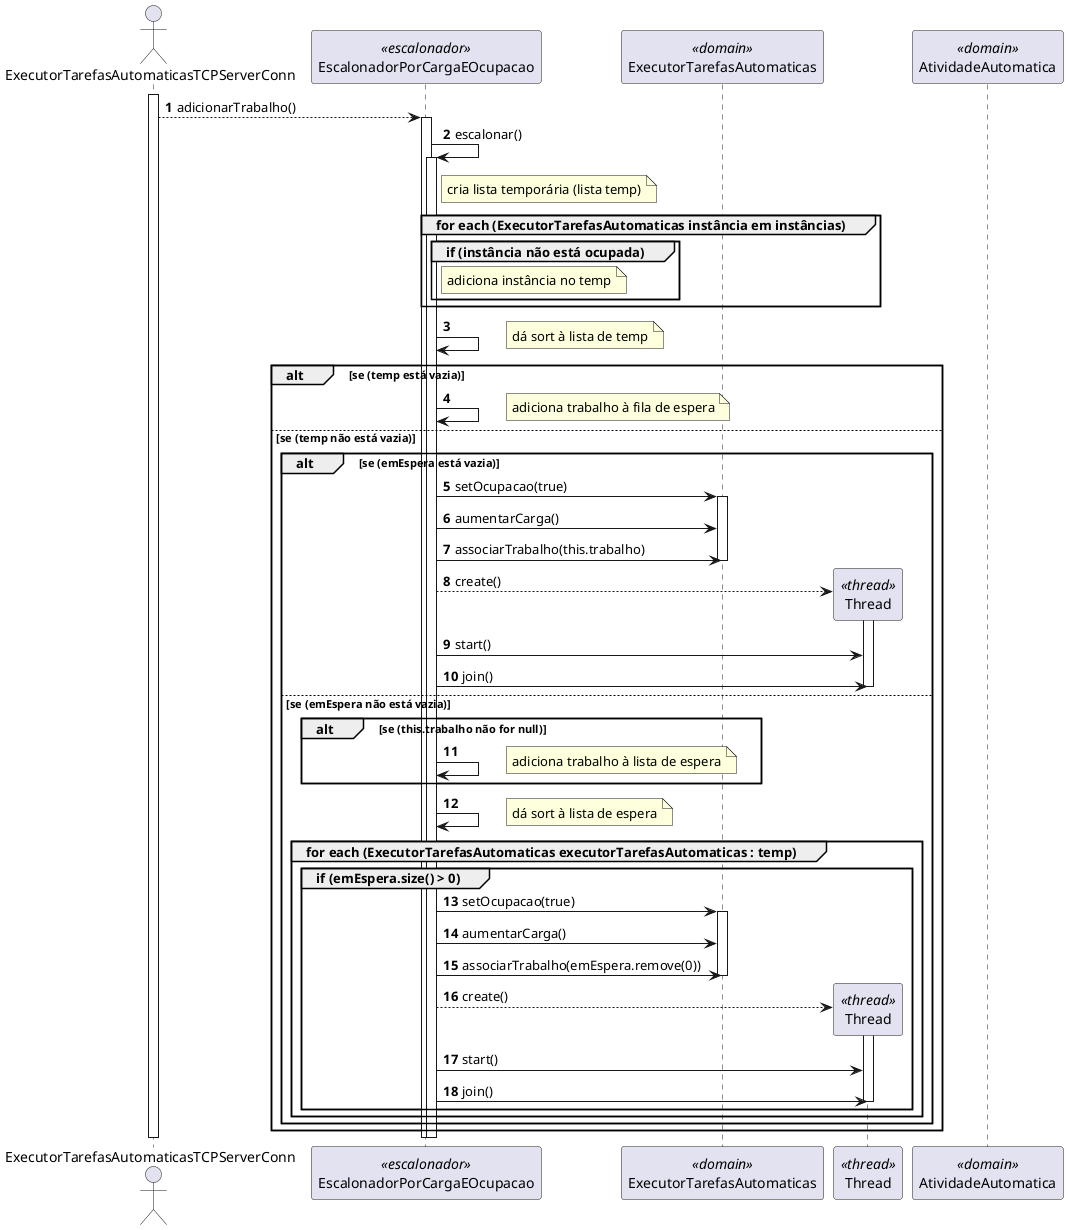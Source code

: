 @startuml
'http://plantuml.com/skinparam.html
skinparam shadowing false
autonumber

actor "ExecutorTarefasAutomaticasTCPServerConn" as TCP
participant EscalonadorPorCargaEOcupacao as ESC <<escalonador>>
participant ExecutorTarefasAutomaticas as EXEC <<domain>>
participant Thread as THR <<thread>>
participant AtividadeAutomatica as AA <<domain>>

activate TCP
TCP --> ESC : adicionarTrabalho()
activate ESC

ESC -> ESC: escalonar()
activate ESC

note right of ESC: cria lista temporária (lista temp)
group for each (ExecutorTarefasAutomaticas instância em instâncias)
group if (instância não está ocupada)
note right of ESC: adiciona instância no temp
end
end

ESC -> ESC
note right: dá sort à lista de temp

alt se (temp está vazia)
ESC -> ESC
note right: adiciona trabalho à fila de espera

else se (temp não está vazia)
alt se (emEspera está vazia)
ESC -> EXEC : setOcupacao(true)
activate EXEC
ESC -> EXEC : aumentarCarga()
ESC -> EXEC : associarTrabalho(this.trabalho)
deactivate EXEC
ESC --> THR** : create()
activate THR
ESC -> THR : start()
ESC -> THR : join()
deactivate THR

else se (emEspera não está vazia)
alt se (this.trabalho não for null)
ESC -> ESC
note right: adiciona trabalho à lista de espera
end

ESC -> ESC
note right: dá sort à lista de espera

group for each (ExecutorTarefasAutomaticas executorTarefasAutomaticas : temp)
group if (emEspera.size() > 0)
ESC -> EXEC : setOcupacao(true)
activate EXEC
ESC -> EXEC : aumentarCarga()
ESC -> EXEC : associarTrabalho(emEspera.remove(0))
deactivate EXEC
ESC --> THR** : create()
activate THR
ESC -> THR : start()
ESC -> THR : join()
deactivate THR

end
end
end
end
deactivate ESC
deactivate ESC
deactivate TCP
@enduml